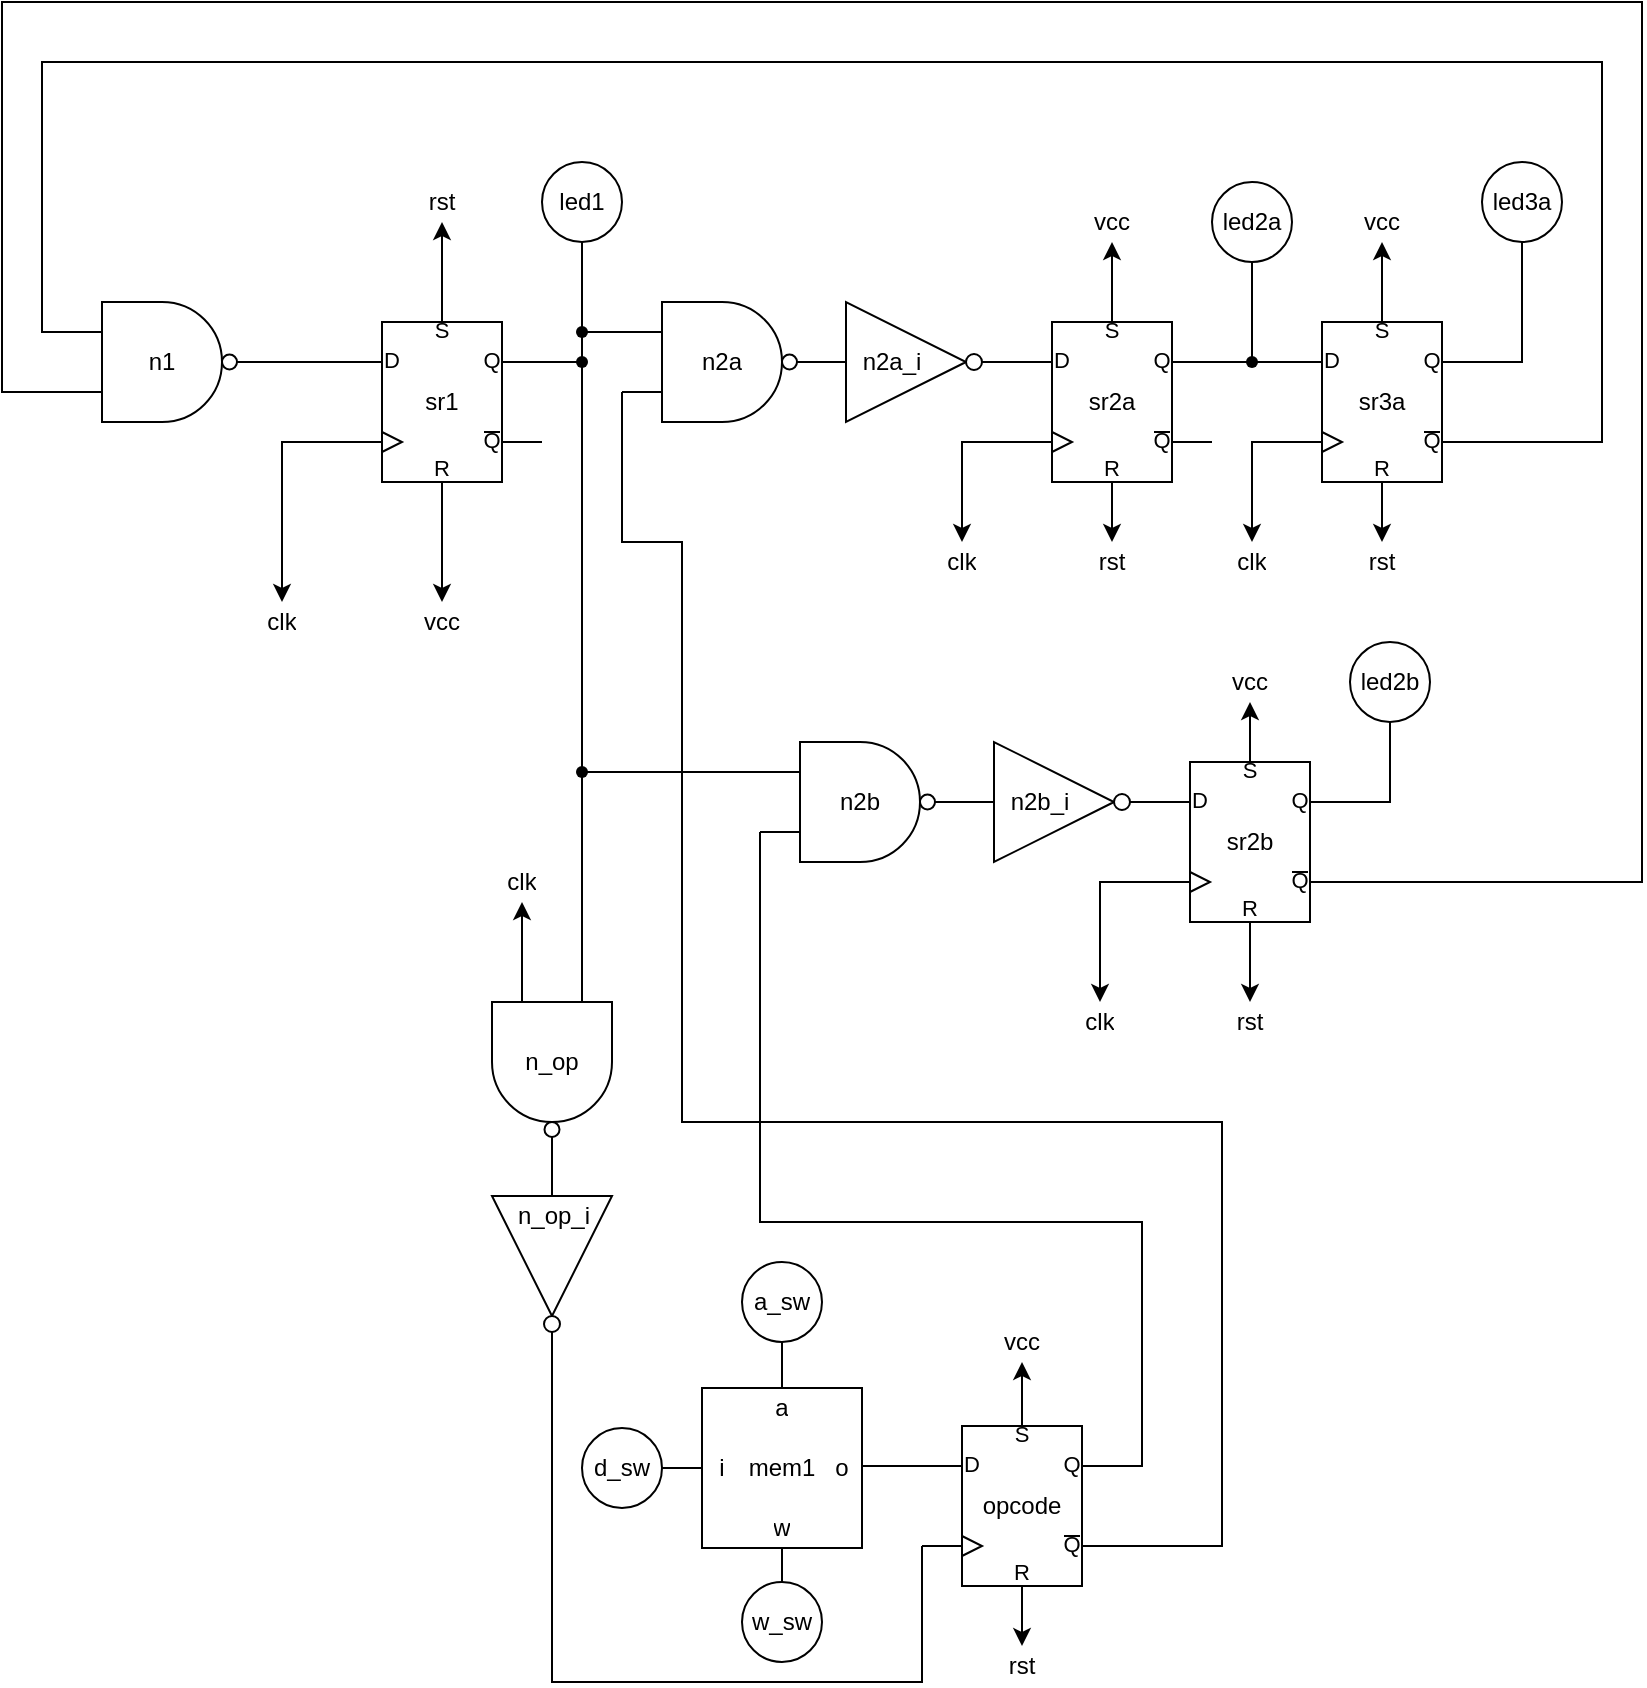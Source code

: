 <mxfile version="26.0.4">
  <diagram name="Page-1" id="ols5ZAotWdMcwQqlLd71">
    <mxGraphModel dx="941" dy="692" grid="1" gridSize="10" guides="1" tooltips="1" connect="1" arrows="1" fold="1" page="1" pageScale="1" pageWidth="850" pageHeight="1100" math="0" shadow="0">
      <root>
        <mxCell id="0" />
        <mxCell id="1" parent="0" />
        <mxCell id="SIL4l34SFurPrt0vSQxv-1" value="" style="verticalLabelPosition=bottom;shadow=0;dashed=0;align=center;html=1;verticalAlign=top;shape=mxgraph.electrical.logic_gates.logic_gate;operation=and;negating=1;negSize=0.15;" parent="1" vertex="1">
          <mxGeometry x="50" y="260" width="100" height="60" as="geometry" />
        </mxCell>
        <mxCell id="SIL4l34SFurPrt0vSQxv-12" style="edgeStyle=orthogonalEdgeStyle;rounded=0;orthogonalLoop=1;jettySize=auto;html=1;exitX=0.5;exitY=1;exitDx=0;exitDy=0;exitPerimeter=0;entryX=0.5;entryY=0;entryDx=0;entryDy=0;" parent="1" source="SIL4l34SFurPrt0vSQxv-2" target="SIL4l34SFurPrt0vSQxv-11" edge="1">
          <mxGeometry relative="1" as="geometry">
            <mxPoint x="250" y="420" as="targetPoint" />
          </mxGeometry>
        </mxCell>
        <mxCell id="SIL4l34SFurPrt0vSQxv-2" value="" style="verticalLabelPosition=bottom;shadow=0;dashed=0;align=center;html=1;verticalAlign=top;shape=mxgraph.electrical.logic_gates.d_type_rs_flip-flop;" parent="1" vertex="1">
          <mxGeometry x="190" y="260" width="100" height="100" as="geometry" />
        </mxCell>
        <mxCell id="SIL4l34SFurPrt0vSQxv-3" style="edgeStyle=orthogonalEdgeStyle;rounded=0;orthogonalLoop=1;jettySize=auto;html=1;entryX=0;entryY=0.3;entryDx=0;entryDy=0;entryPerimeter=0;endArrow=none;endFill=0;exitX=1;exitY=0.5;exitDx=0;exitDy=0;exitPerimeter=0;" parent="1" source="SIL4l34SFurPrt0vSQxv-1" target="SIL4l34SFurPrt0vSQxv-2" edge="1">
          <mxGeometry relative="1" as="geometry">
            <mxPoint x="170" y="255" as="sourcePoint" />
          </mxGeometry>
        </mxCell>
        <UserObject label="clk" placeholders="1" name="Variable" id="SIL4l34SFurPrt0vSQxv-6">
          <mxCell style="text;html=1;strokeColor=none;fillColor=none;align=center;verticalAlign=middle;whiteSpace=wrap;overflow=hidden;" parent="1" vertex="1">
            <mxGeometry x="120" y="410" width="80" height="20" as="geometry" />
          </mxCell>
        </UserObject>
        <mxCell id="SIL4l34SFurPrt0vSQxv-7" style="edgeStyle=orthogonalEdgeStyle;rounded=0;orthogonalLoop=1;jettySize=auto;html=1;exitX=0;exitY=0.7;exitDx=0;exitDy=0;exitPerimeter=0;entryX=0.5;entryY=0;entryDx=0;entryDy=0;" parent="1" source="SIL4l34SFurPrt0vSQxv-2" target="SIL4l34SFurPrt0vSQxv-6" edge="1">
          <mxGeometry relative="1" as="geometry">
            <mxPoint x="160" y="410" as="targetPoint" />
          </mxGeometry>
        </mxCell>
        <UserObject label="rst" placeholders="1" name="Variable" id="SIL4l34SFurPrt0vSQxv-8">
          <mxCell style="text;html=1;strokeColor=none;fillColor=none;align=center;verticalAlign=middle;whiteSpace=wrap;overflow=hidden;" parent="1" vertex="1">
            <mxGeometry x="200" y="200" width="80" height="20" as="geometry" />
          </mxCell>
        </UserObject>
        <mxCell id="SIL4l34SFurPrt0vSQxv-10" style="edgeStyle=orthogonalEdgeStyle;rounded=0;orthogonalLoop=1;jettySize=auto;html=1;exitX=0.5;exitY=0;exitDx=0;exitDy=0;exitPerimeter=0;entryX=0.5;entryY=1;entryDx=0;entryDy=0;" parent="1" source="SIL4l34SFurPrt0vSQxv-2" target="SIL4l34SFurPrt0vSQxv-8" edge="1">
          <mxGeometry relative="1" as="geometry">
            <mxPoint x="240" y="240" as="targetPoint" />
          </mxGeometry>
        </mxCell>
        <UserObject label="vcc" placeholders="1" name="Variable" id="SIL4l34SFurPrt0vSQxv-11">
          <mxCell style="text;html=1;strokeColor=none;fillColor=none;align=center;verticalAlign=middle;whiteSpace=wrap;overflow=hidden;" parent="1" vertex="1">
            <mxGeometry x="200" y="410" width="80" height="20" as="geometry" />
          </mxCell>
        </UserObject>
        <mxCell id="SIL4l34SFurPrt0vSQxv-13" value="led1" style="ellipse;whiteSpace=wrap;html=1;" parent="1" vertex="1">
          <mxGeometry x="290" y="190" width="40" height="40" as="geometry" />
        </mxCell>
        <mxCell id="SIL4l34SFurPrt0vSQxv-16" value="" style="verticalLabelPosition=bottom;shadow=0;dashed=0;align=center;html=1;verticalAlign=top;shape=mxgraph.electrical.logic_gates.logic_gate;operation=and;negating=1;negSize=0.15;" parent="1" vertex="1">
          <mxGeometry x="330" y="260" width="100" height="60" as="geometry" />
        </mxCell>
        <mxCell id="SIL4l34SFurPrt0vSQxv-17" value="" style="verticalLabelPosition=bottom;shadow=0;dashed=0;align=center;html=1;verticalAlign=top;shape=mxgraph.electrical.logic_gates.logic_gate;operation=and;negating=1;negSize=0.15;" parent="1" vertex="1">
          <mxGeometry x="399" y="480" width="100" height="60" as="geometry" />
        </mxCell>
        <mxCell id="SIL4l34SFurPrt0vSQxv-41" style="edgeStyle=orthogonalEdgeStyle;rounded=0;orthogonalLoop=1;jettySize=auto;html=1;exitX=0.5;exitY=1;exitDx=0;exitDy=0;exitPerimeter=0;entryX=0.5;entryY=0;entryDx=0;entryDy=0;" parent="1" source="SIL4l34SFurPrt0vSQxv-19" target="SIL4l34SFurPrt0vSQxv-40" edge="1">
          <mxGeometry relative="1" as="geometry" />
        </mxCell>
        <mxCell id="SIL4l34SFurPrt0vSQxv-57" style="edgeStyle=orthogonalEdgeStyle;rounded=0;orthogonalLoop=1;jettySize=auto;html=1;exitX=0.5;exitY=0;exitDx=0;exitDy=0;exitPerimeter=0;entryX=0.5;entryY=1;entryDx=0;entryDy=0;" parent="1" source="SIL4l34SFurPrt0vSQxv-19" target="SIL4l34SFurPrt0vSQxv-56" edge="1">
          <mxGeometry relative="1" as="geometry" />
        </mxCell>
        <mxCell id="SIL4l34SFurPrt0vSQxv-19" value="" style="verticalLabelPosition=bottom;shadow=0;dashed=0;align=center;html=1;verticalAlign=top;shape=mxgraph.electrical.logic_gates.d_type_rs_flip-flop;" parent="1" vertex="1">
          <mxGeometry x="525" y="260" width="100" height="100" as="geometry" />
        </mxCell>
        <mxCell id="SIL4l34SFurPrt0vSQxv-28" style="edgeStyle=orthogonalEdgeStyle;rounded=0;orthogonalLoop=1;jettySize=auto;html=1;exitX=1;exitY=0.3;exitDx=0;exitDy=0;exitPerimeter=0;endArrow=none;endFill=0;" parent="1" source="SIL4l34SFurPrt0vSQxv-21" target="SIL4l34SFurPrt0vSQxv-25" edge="1">
          <mxGeometry relative="1" as="geometry" />
        </mxCell>
        <mxCell id="SIL4l34SFurPrt0vSQxv-39" style="edgeStyle=orthogonalEdgeStyle;rounded=0;orthogonalLoop=1;jettySize=auto;html=1;exitX=0;exitY=0.7;exitDx=0;exitDy=0;exitPerimeter=0;entryX=0.5;entryY=0;entryDx=0;entryDy=0;" parent="1" source="SIL4l34SFurPrt0vSQxv-21" target="SIL4l34SFurPrt0vSQxv-37" edge="1">
          <mxGeometry relative="1" as="geometry" />
        </mxCell>
        <mxCell id="SIL4l34SFurPrt0vSQxv-43" style="edgeStyle=orthogonalEdgeStyle;rounded=0;orthogonalLoop=1;jettySize=auto;html=1;exitX=0.5;exitY=1;exitDx=0;exitDy=0;exitPerimeter=0;entryX=0.5;entryY=0;entryDx=0;entryDy=0;" parent="1" source="SIL4l34SFurPrt0vSQxv-21" target="SIL4l34SFurPrt0vSQxv-42" edge="1">
          <mxGeometry relative="1" as="geometry" />
        </mxCell>
        <mxCell id="SIL4l34SFurPrt0vSQxv-83" style="edgeStyle=orthogonalEdgeStyle;rounded=0;orthogonalLoop=1;jettySize=auto;html=1;exitX=0.5;exitY=0;exitDx=0;exitDy=0;exitPerimeter=0;entryX=0.5;entryY=1;entryDx=0;entryDy=0;" parent="1" source="SIL4l34SFurPrt0vSQxv-21" target="SIL4l34SFurPrt0vSQxv-82" edge="1">
          <mxGeometry relative="1" as="geometry" />
        </mxCell>
        <mxCell id="SIL4l34SFurPrt0vSQxv-21" value="" style="verticalLabelPosition=bottom;shadow=0;dashed=0;align=center;html=1;verticalAlign=top;shape=mxgraph.electrical.logic_gates.d_type_rs_flip-flop;" parent="1" vertex="1">
          <mxGeometry x="594" y="480" width="100" height="100" as="geometry" />
        </mxCell>
        <mxCell id="SIL4l34SFurPrt0vSQxv-23" value="led2a" style="ellipse;whiteSpace=wrap;html=1;" parent="1" vertex="1">
          <mxGeometry x="625" y="200" width="40" height="40" as="geometry" />
        </mxCell>
        <mxCell id="SIL4l34SFurPrt0vSQxv-25" value="led2b" style="ellipse;whiteSpace=wrap;html=1;" parent="1" vertex="1">
          <mxGeometry x="694" y="430" width="40" height="40" as="geometry" />
        </mxCell>
        <mxCell id="SIL4l34SFurPrt0vSQxv-30" value="" style="verticalLabelPosition=bottom;shadow=0;dashed=0;align=center;html=1;verticalAlign=top;shape=mxgraph.electrical.logic_gates.inverter_2" parent="1" vertex="1">
          <mxGeometry x="425" y="260" width="100" height="60" as="geometry" />
        </mxCell>
        <mxCell id="SIL4l34SFurPrt0vSQxv-31" style="edgeStyle=orthogonalEdgeStyle;rounded=0;orthogonalLoop=1;jettySize=auto;html=1;exitX=1;exitY=0.5;exitDx=0;exitDy=0;exitPerimeter=0;entryX=0;entryY=0.5;entryDx=0;entryDy=0;entryPerimeter=0;endArrow=none;endFill=0;" parent="1" source="SIL4l34SFurPrt0vSQxv-16" target="SIL4l34SFurPrt0vSQxv-30" edge="1">
          <mxGeometry relative="1" as="geometry" />
        </mxCell>
        <mxCell id="SIL4l34SFurPrt0vSQxv-32" style="edgeStyle=orthogonalEdgeStyle;rounded=0;orthogonalLoop=1;jettySize=auto;html=1;exitX=1;exitY=0.5;exitDx=0;exitDy=0;exitPerimeter=0;entryX=0;entryY=0.3;entryDx=0;entryDy=0;entryPerimeter=0;endArrow=none;endFill=0;" parent="1" source="SIL4l34SFurPrt0vSQxv-30" target="SIL4l34SFurPrt0vSQxv-19" edge="1">
          <mxGeometry relative="1" as="geometry" />
        </mxCell>
        <mxCell id="SIL4l34SFurPrt0vSQxv-33" value="" style="verticalLabelPosition=bottom;shadow=0;dashed=0;align=center;html=1;verticalAlign=top;shape=mxgraph.electrical.logic_gates.inverter_2" parent="1" vertex="1">
          <mxGeometry x="499" y="480" width="100" height="60" as="geometry" />
        </mxCell>
        <mxCell id="SIL4l34SFurPrt0vSQxv-34" style="edgeStyle=orthogonalEdgeStyle;rounded=0;orthogonalLoop=1;jettySize=auto;html=1;exitX=1;exitY=0.5;exitDx=0;exitDy=0;exitPerimeter=0;entryX=0;entryY=0.5;entryDx=0;entryDy=0;entryPerimeter=0;endArrow=none;endFill=0;" parent="1" source="SIL4l34SFurPrt0vSQxv-17" target="SIL4l34SFurPrt0vSQxv-33" edge="1">
          <mxGeometry relative="1" as="geometry" />
        </mxCell>
        <mxCell id="SIL4l34SFurPrt0vSQxv-35" style="edgeStyle=orthogonalEdgeStyle;rounded=0;orthogonalLoop=1;jettySize=auto;html=1;exitX=1;exitY=0.5;exitDx=0;exitDy=0;exitPerimeter=0;entryX=0;entryY=0.3;entryDx=0;entryDy=0;entryPerimeter=0;endArrow=none;endFill=0;" parent="1" source="SIL4l34SFurPrt0vSQxv-33" target="SIL4l34SFurPrt0vSQxv-21" edge="1">
          <mxGeometry relative="1" as="geometry" />
        </mxCell>
        <UserObject label="clk" placeholders="1" name="Variable" id="SIL4l34SFurPrt0vSQxv-36">
          <mxCell style="text;html=1;strokeColor=none;fillColor=none;align=center;verticalAlign=middle;whiteSpace=wrap;overflow=hidden;" parent="1" vertex="1">
            <mxGeometry x="460" y="380" width="80" height="20" as="geometry" />
          </mxCell>
        </UserObject>
        <UserObject label="clk" placeholders="1" name="Variable" id="SIL4l34SFurPrt0vSQxv-37">
          <mxCell style="text;html=1;strokeColor=none;fillColor=none;align=center;verticalAlign=middle;whiteSpace=wrap;overflow=hidden;" parent="1" vertex="1">
            <mxGeometry x="529" y="610" width="80" height="20" as="geometry" />
          </mxCell>
        </UserObject>
        <mxCell id="SIL4l34SFurPrt0vSQxv-38" style="edgeStyle=orthogonalEdgeStyle;rounded=0;orthogonalLoop=1;jettySize=auto;html=1;exitX=0;exitY=0.7;exitDx=0;exitDy=0;exitPerimeter=0;entryX=0.5;entryY=0;entryDx=0;entryDy=0;" parent="1" source="SIL4l34SFurPrt0vSQxv-19" target="SIL4l34SFurPrt0vSQxv-36" edge="1">
          <mxGeometry relative="1" as="geometry">
            <mxPoint x="530" y="360" as="targetPoint" />
          </mxGeometry>
        </mxCell>
        <UserObject label="rst" placeholders="1" name="Variable" id="SIL4l34SFurPrt0vSQxv-40">
          <mxCell style="text;html=1;strokeColor=none;fillColor=none;align=center;verticalAlign=middle;whiteSpace=wrap;overflow=hidden;" parent="1" vertex="1">
            <mxGeometry x="535" y="380" width="80" height="20" as="geometry" />
          </mxCell>
        </UserObject>
        <UserObject label="rst" placeholders="1" name="Variable" id="SIL4l34SFurPrt0vSQxv-42">
          <mxCell style="text;html=1;strokeColor=none;fillColor=none;align=center;verticalAlign=middle;whiteSpace=wrap;overflow=hidden;" parent="1" vertex="1">
            <mxGeometry x="604" y="610" width="80" height="20" as="geometry" />
          </mxCell>
        </UserObject>
        <mxCell id="SIL4l34SFurPrt0vSQxv-51" style="edgeStyle=orthogonalEdgeStyle;rounded=0;orthogonalLoop=1;jettySize=auto;html=1;exitX=0.5;exitY=1;exitDx=0;exitDy=0;exitPerimeter=0;entryX=0.5;entryY=0;entryDx=0;entryDy=0;" parent="1" source="SIL4l34SFurPrt0vSQxv-44" target="SIL4l34SFurPrt0vSQxv-48" edge="1">
          <mxGeometry relative="1" as="geometry" />
        </mxCell>
        <mxCell id="SIL4l34SFurPrt0vSQxv-55" style="edgeStyle=orthogonalEdgeStyle;rounded=0;orthogonalLoop=1;jettySize=auto;html=1;exitX=1;exitY=0.3;exitDx=0;exitDy=0;exitPerimeter=0;entryX=0.5;entryY=1;entryDx=0;entryDy=0;endArrow=none;endFill=0;" parent="1" source="SIL4l34SFurPrt0vSQxv-44" target="SIL4l34SFurPrt0vSQxv-54" edge="1">
          <mxGeometry relative="1" as="geometry" />
        </mxCell>
        <mxCell id="SIL4l34SFurPrt0vSQxv-59" style="edgeStyle=orthogonalEdgeStyle;rounded=0;orthogonalLoop=1;jettySize=auto;html=1;exitX=0.5;exitY=0;exitDx=0;exitDy=0;exitPerimeter=0;entryX=0.5;entryY=1;entryDx=0;entryDy=0;" parent="1" source="SIL4l34SFurPrt0vSQxv-44" target="SIL4l34SFurPrt0vSQxv-58" edge="1">
          <mxGeometry relative="1" as="geometry" />
        </mxCell>
        <mxCell id="SIL4l34SFurPrt0vSQxv-87" style="edgeStyle=orthogonalEdgeStyle;rounded=0;orthogonalLoop=1;jettySize=auto;html=1;exitX=0;exitY=0.7;exitDx=0;exitDy=0;exitPerimeter=0;entryX=0.5;entryY=0;entryDx=0;entryDy=0;" parent="1" source="SIL4l34SFurPrt0vSQxv-44" target="SIL4l34SFurPrt0vSQxv-46" edge="1">
          <mxGeometry relative="1" as="geometry">
            <Array as="points">
              <mxPoint x="645" y="330" />
            </Array>
          </mxGeometry>
        </mxCell>
        <mxCell id="SIL4l34SFurPrt0vSQxv-44" value="" style="verticalLabelPosition=bottom;shadow=0;dashed=0;align=center;html=1;verticalAlign=top;shape=mxgraph.electrical.logic_gates.d_type_rs_flip-flop;" parent="1" vertex="1">
          <mxGeometry x="660" y="260" width="100" height="100" as="geometry" />
        </mxCell>
        <UserObject label="clk" placeholders="1" name="Variable" id="SIL4l34SFurPrt0vSQxv-46">
          <mxCell style="text;html=1;strokeColor=none;fillColor=none;align=center;verticalAlign=middle;whiteSpace=wrap;overflow=hidden;" parent="1" vertex="1">
            <mxGeometry x="605" y="380" width="80" height="20" as="geometry" />
          </mxCell>
        </UserObject>
        <UserObject label="rst" placeholders="1" name="Variable" id="SIL4l34SFurPrt0vSQxv-48">
          <mxCell style="text;html=1;strokeColor=none;fillColor=none;align=center;verticalAlign=middle;whiteSpace=wrap;overflow=hidden;" parent="1" vertex="1">
            <mxGeometry x="670" y="380" width="80" height="20" as="geometry" />
          </mxCell>
        </UserObject>
        <mxCell id="SIL4l34SFurPrt0vSQxv-53" style="edgeStyle=orthogonalEdgeStyle;rounded=0;orthogonalLoop=1;jettySize=auto;html=1;exitX=1;exitY=0.7;exitDx=0;exitDy=0;exitPerimeter=0;entryX=0;entryY=0.75;entryDx=0;entryDy=0;entryPerimeter=0;endArrow=none;endFill=0;" parent="1" source="SIL4l34SFurPrt0vSQxv-21" target="SIL4l34SFurPrt0vSQxv-1" edge="1">
          <mxGeometry relative="1" as="geometry">
            <Array as="points">
              <mxPoint x="840" y="550" />
              <mxPoint x="840" y="110" />
              <mxPoint x="20" y="110" />
              <mxPoint x="20" y="305" />
            </Array>
          </mxGeometry>
        </mxCell>
        <mxCell id="SIL4l34SFurPrt0vSQxv-54" value="led3a" style="ellipse;whiteSpace=wrap;html=1;" parent="1" vertex="1">
          <mxGeometry x="760" y="190" width="40" height="40" as="geometry" />
        </mxCell>
        <UserObject label="vcc" placeholders="1" name="Variable" id="SIL4l34SFurPrt0vSQxv-56">
          <mxCell style="text;html=1;strokeColor=none;fillColor=none;align=center;verticalAlign=middle;whiteSpace=wrap;overflow=hidden;" parent="1" vertex="1">
            <mxGeometry x="535" y="210" width="80" height="20" as="geometry" />
          </mxCell>
        </UserObject>
        <UserObject label="vcc" placeholders="1" name="Variable" id="SIL4l34SFurPrt0vSQxv-58">
          <mxCell style="text;html=1;strokeColor=none;fillColor=none;align=center;verticalAlign=middle;whiteSpace=wrap;overflow=hidden;" parent="1" vertex="1">
            <mxGeometry x="670" y="210" width="80" height="20" as="geometry" />
          </mxCell>
        </UserObject>
        <UserObject label="sr1" placeholders="1" name="Variable" id="SIL4l34SFurPrt0vSQxv-60">
          <mxCell style="text;html=1;strokeColor=none;fillColor=none;align=center;verticalAlign=middle;whiteSpace=wrap;overflow=hidden;" parent="1" vertex="1">
            <mxGeometry x="200" y="300" width="80" height="20" as="geometry" />
          </mxCell>
        </UserObject>
        <UserObject label="sr2a" placeholders="1" name="Variable" id="SIL4l34SFurPrt0vSQxv-61">
          <mxCell style="text;html=1;strokeColor=none;fillColor=none;align=center;verticalAlign=middle;whiteSpace=wrap;overflow=hidden;" parent="1" vertex="1">
            <mxGeometry x="535" y="300" width="80" height="20" as="geometry" />
          </mxCell>
        </UserObject>
        <UserObject label="sr3a" placeholders="1" name="Variable" id="SIL4l34SFurPrt0vSQxv-62">
          <mxCell style="text;html=1;strokeColor=none;fillColor=none;align=center;verticalAlign=middle;whiteSpace=wrap;overflow=hidden;" parent="1" vertex="1">
            <mxGeometry x="670" y="300" width="80" height="20" as="geometry" />
          </mxCell>
        </UserObject>
        <UserObject label="sr2b" placeholders="1" name="Variable" id="SIL4l34SFurPrt0vSQxv-63">
          <mxCell style="text;html=1;strokeColor=none;fillColor=none;align=center;verticalAlign=middle;whiteSpace=wrap;overflow=hidden;" parent="1" vertex="1">
            <mxGeometry x="604" y="520" width="80" height="20" as="geometry" />
          </mxCell>
        </UserObject>
        <mxCell id="SIL4l34SFurPrt0vSQxv-65" value="" style="shape=waypoint;sketch=0;fillStyle=solid;size=6;pointerEvents=1;points=[];fillColor=none;resizable=0;rotatable=0;perimeter=centerPerimeter;snapToPoint=1;" parent="1" vertex="1">
          <mxGeometry x="635" y="280" width="20" height="20" as="geometry" />
        </mxCell>
        <mxCell id="SIL4l34SFurPrt0vSQxv-66" style="edgeStyle=orthogonalEdgeStyle;rounded=0;orthogonalLoop=1;jettySize=auto;html=1;exitX=1;exitY=0.3;exitDx=0;exitDy=0;exitPerimeter=0;entryX=0.35;entryY=0.475;entryDx=0;entryDy=0;entryPerimeter=0;endArrow=none;endFill=0;" parent="1" source="SIL4l34SFurPrt0vSQxv-19" target="SIL4l34SFurPrt0vSQxv-65" edge="1">
          <mxGeometry relative="1" as="geometry" />
        </mxCell>
        <mxCell id="SIL4l34SFurPrt0vSQxv-67" style="edgeStyle=orthogonalEdgeStyle;rounded=0;orthogonalLoop=1;jettySize=auto;html=1;exitX=0;exitY=0.3;exitDx=0;exitDy=0;exitPerimeter=0;entryX=0.3;entryY=0.55;entryDx=0;entryDy=0;entryPerimeter=0;endArrow=none;endFill=0;" parent="1" source="SIL4l34SFurPrt0vSQxv-44" target="SIL4l34SFurPrt0vSQxv-65" edge="1">
          <mxGeometry relative="1" as="geometry" />
        </mxCell>
        <mxCell id="SIL4l34SFurPrt0vSQxv-68" style="edgeStyle=orthogonalEdgeStyle;rounded=0;orthogonalLoop=1;jettySize=auto;html=1;exitX=0.5;exitY=1;exitDx=0;exitDy=0;entryX=0.4;entryY=0.15;entryDx=0;entryDy=0;entryPerimeter=0;endArrow=none;endFill=0;" parent="1" source="SIL4l34SFurPrt0vSQxv-23" target="SIL4l34SFurPrt0vSQxv-65" edge="1">
          <mxGeometry relative="1" as="geometry" />
        </mxCell>
        <mxCell id="SIL4l34SFurPrt0vSQxv-75" value="" style="shape=waypoint;sketch=0;fillStyle=solid;size=6;pointerEvents=1;points=[];fillColor=none;resizable=0;rotatable=0;perimeter=centerPerimeter;snapToPoint=1;" parent="1" vertex="1">
          <mxGeometry x="300" y="265" width="20" height="20" as="geometry" />
        </mxCell>
        <mxCell id="SIL4l34SFurPrt0vSQxv-79" style="edgeStyle=orthogonalEdgeStyle;rounded=0;orthogonalLoop=1;jettySize=auto;html=1;exitX=0;exitY=0.25;exitDx=0;exitDy=0;exitPerimeter=0;entryX=0.625;entryY=0.475;entryDx=0;entryDy=0;entryPerimeter=0;endArrow=none;endFill=0;" parent="1" source="SIL4l34SFurPrt0vSQxv-16" target="SIL4l34SFurPrt0vSQxv-75" edge="1">
          <mxGeometry relative="1" as="geometry" />
        </mxCell>
        <mxCell id="SIL4l34SFurPrt0vSQxv-80" style="edgeStyle=orthogonalEdgeStyle;rounded=0;orthogonalLoop=1;jettySize=auto;html=1;exitX=0.5;exitY=1;exitDx=0;exitDy=0;entryX=0.525;entryY=0.05;entryDx=0;entryDy=0;entryPerimeter=0;endArrow=none;endFill=0;" parent="1" source="SIL4l34SFurPrt0vSQxv-13" target="SIL4l34SFurPrt0vSQxv-75" edge="1">
          <mxGeometry relative="1" as="geometry" />
        </mxCell>
        <UserObject label="vcc" placeholders="1" name="Variable" id="SIL4l34SFurPrt0vSQxv-82">
          <mxCell style="text;html=1;strokeColor=none;fillColor=none;align=center;verticalAlign=middle;whiteSpace=wrap;overflow=hidden;" parent="1" vertex="1">
            <mxGeometry x="604" y="440" width="80" height="20" as="geometry" />
          </mxCell>
        </UserObject>
        <UserObject label="n1" placeholders="1" name="Variable" id="SIL4l34SFurPrt0vSQxv-88">
          <mxCell style="text;html=1;strokeColor=none;fillColor=none;align=center;verticalAlign=middle;whiteSpace=wrap;overflow=hidden;" parent="1" vertex="1">
            <mxGeometry x="60" y="280" width="80" height="20" as="geometry" />
          </mxCell>
        </UserObject>
        <UserObject label="n2a" placeholders="1" name="Variable" id="SIL4l34SFurPrt0vSQxv-89">
          <mxCell style="text;html=1;strokeColor=none;fillColor=none;align=center;verticalAlign=middle;whiteSpace=wrap;overflow=hidden;" parent="1" vertex="1">
            <mxGeometry x="340" y="280" width="80" height="20" as="geometry" />
          </mxCell>
        </UserObject>
        <UserObject label="n2b_i" placeholders="1" name="Variable" id="6NeNLUVSYthLIgCg6Z7s-1">
          <mxCell style="text;html=1;strokeColor=none;fillColor=none;align=center;verticalAlign=middle;whiteSpace=wrap;overflow=hidden;" vertex="1" parent="1">
            <mxGeometry x="499" y="500" width="80" height="20" as="geometry" />
          </mxCell>
        </UserObject>
        <UserObject label="n2a_i" placeholders="1" name="Variable" id="6NeNLUVSYthLIgCg6Z7s-2">
          <mxCell style="text;html=1;strokeColor=none;fillColor=none;align=center;verticalAlign=middle;whiteSpace=wrap;overflow=hidden;" vertex="1" parent="1">
            <mxGeometry x="425" y="280" width="80" height="20" as="geometry" />
          </mxCell>
        </UserObject>
        <UserObject label="n2b" placeholders="1" name="Variable" id="6NeNLUVSYthLIgCg6Z7s-3">
          <mxCell style="text;html=1;strokeColor=none;fillColor=none;align=center;verticalAlign=middle;whiteSpace=wrap;overflow=hidden;" vertex="1" parent="1">
            <mxGeometry x="409" y="500" width="80" height="20" as="geometry" />
          </mxCell>
        </UserObject>
        <mxCell id="6NeNLUVSYthLIgCg6Z7s-46" style="edgeStyle=orthogonalEdgeStyle;rounded=0;orthogonalLoop=1;jettySize=auto;html=1;exitX=0.5;exitY=1;exitDx=0;exitDy=0;exitPerimeter=0;entryX=0.5;entryY=0;entryDx=0;entryDy=0;" edge="1" parent="1" source="6NeNLUVSYthLIgCg6Z7s-10" target="6NeNLUVSYthLIgCg6Z7s-45">
          <mxGeometry relative="1" as="geometry" />
        </mxCell>
        <mxCell id="6NeNLUVSYthLIgCg6Z7s-57" style="edgeStyle=orthogonalEdgeStyle;rounded=0;orthogonalLoop=1;jettySize=auto;html=1;exitX=0.5;exitY=0;exitDx=0;exitDy=0;exitPerimeter=0;entryX=0.5;entryY=1;entryDx=0;entryDy=0;" edge="1" parent="1" source="6NeNLUVSYthLIgCg6Z7s-10" target="6NeNLUVSYthLIgCg6Z7s-56">
          <mxGeometry relative="1" as="geometry" />
        </mxCell>
        <mxCell id="6NeNLUVSYthLIgCg6Z7s-10" value="" style="verticalLabelPosition=bottom;shadow=0;dashed=0;align=center;html=1;verticalAlign=top;shape=mxgraph.electrical.logic_gates.d_type_rs_flip-flop;" vertex="1" parent="1">
          <mxGeometry x="480" y="812" width="100" height="100" as="geometry" />
        </mxCell>
        <mxCell id="6NeNLUVSYthLIgCg6Z7s-18" value="" style="verticalLabelPosition=bottom;shadow=0;dashed=0;align=center;html=1;verticalAlign=top;shape=mxgraph.electrical.logic_gates.inverter_2;direction=south;" vertex="1" parent="1">
          <mxGeometry x="265" y="690" width="60" height="100" as="geometry" />
        </mxCell>
        <mxCell id="6NeNLUVSYthLIgCg6Z7s-40" style="edgeStyle=orthogonalEdgeStyle;rounded=0;orthogonalLoop=1;jettySize=auto;html=1;exitX=0;exitY=0.75;exitDx=0;exitDy=0;exitPerimeter=0;entryX=0.5;entryY=1;entryDx=0;entryDy=0;" edge="1" parent="1" source="6NeNLUVSYthLIgCg6Z7s-20" target="6NeNLUVSYthLIgCg6Z7s-39">
          <mxGeometry relative="1" as="geometry" />
        </mxCell>
        <mxCell id="6NeNLUVSYthLIgCg6Z7s-20" value="" style="verticalLabelPosition=bottom;shadow=0;dashed=0;align=center;html=1;verticalAlign=top;shape=mxgraph.electrical.logic_gates.logic_gate;operation=and;negating=1;negSize=0.15;direction=south;" vertex="1" parent="1">
          <mxGeometry x="265" y="590" width="60" height="100" as="geometry" />
        </mxCell>
        <mxCell id="6NeNLUVSYthLIgCg6Z7s-21" style="edgeStyle=orthogonalEdgeStyle;rounded=0;orthogonalLoop=1;jettySize=auto;html=1;exitX=1;exitY=0.5;exitDx=0;exitDy=0;exitPerimeter=0;entryX=0;entryY=0.5;entryDx=0;entryDy=0;entryPerimeter=0;endArrow=none;endFill=0;" edge="1" parent="1" source="6NeNLUVSYthLIgCg6Z7s-20" target="6NeNLUVSYthLIgCg6Z7s-18">
          <mxGeometry relative="1" as="geometry" />
        </mxCell>
        <mxCell id="6NeNLUVSYthLIgCg6Z7s-26" value="" style="shape=waypoint;sketch=0;fillStyle=solid;size=6;pointerEvents=1;points=[];fillColor=none;resizable=0;rotatable=0;perimeter=centerPerimeter;snapToPoint=1;" vertex="1" parent="1">
          <mxGeometry x="300" y="280" width="20" height="20" as="geometry" />
        </mxCell>
        <mxCell id="6NeNLUVSYthLIgCg6Z7s-27" style="edgeStyle=orthogonalEdgeStyle;rounded=0;orthogonalLoop=1;jettySize=auto;html=1;exitX=1;exitY=0.7;exitDx=0;exitDy=0;exitPerimeter=0;entryX=0;entryY=0.25;entryDx=0;entryDy=0;entryPerimeter=0;endArrow=none;endFill=0;" edge="1" parent="1" source="SIL4l34SFurPrt0vSQxv-44" target="SIL4l34SFurPrt0vSQxv-1">
          <mxGeometry relative="1" as="geometry">
            <Array as="points">
              <mxPoint x="820" y="330" />
              <mxPoint x="820" y="140" />
              <mxPoint x="40" y="140" />
              <mxPoint x="40" y="275" />
            </Array>
          </mxGeometry>
        </mxCell>
        <mxCell id="6NeNLUVSYthLIgCg6Z7s-28" style="edgeStyle=orthogonalEdgeStyle;rounded=0;orthogonalLoop=1;jettySize=auto;html=1;exitX=1;exitY=0.3;exitDx=0;exitDy=0;exitPerimeter=0;entryX=0.425;entryY=0.575;entryDx=0;entryDy=0;entryPerimeter=0;endArrow=none;endFill=0;" edge="1" parent="1" source="SIL4l34SFurPrt0vSQxv-2" target="6NeNLUVSYthLIgCg6Z7s-26">
          <mxGeometry relative="1" as="geometry" />
        </mxCell>
        <mxCell id="6NeNLUVSYthLIgCg6Z7s-31" style="edgeStyle=orthogonalEdgeStyle;rounded=0;orthogonalLoop=1;jettySize=auto;html=1;exitX=0.5;exitY=0.75;exitDx=0;exitDy=0;exitPerimeter=0;endArrow=none;endFill=0;" edge="1" parent="1" source="SIL4l34SFurPrt0vSQxv-75">
          <mxGeometry relative="1" as="geometry">
            <mxPoint x="310" y="290" as="targetPoint" />
            <mxPoint x="385" y="370" as="sourcePoint" />
          </mxGeometry>
        </mxCell>
        <mxCell id="6NeNLUVSYthLIgCg6Z7s-34" value="" style="shape=waypoint;sketch=0;fillStyle=solid;size=6;pointerEvents=1;points=[];fillColor=none;resizable=0;rotatable=0;perimeter=centerPerimeter;snapToPoint=1;" vertex="1" parent="1">
          <mxGeometry x="300" y="485" width="20" height="20" as="geometry" />
        </mxCell>
        <mxCell id="6NeNLUVSYthLIgCg6Z7s-35" style="edgeStyle=orthogonalEdgeStyle;rounded=0;orthogonalLoop=1;jettySize=auto;html=1;exitX=0;exitY=0.25;exitDx=0;exitDy=0;exitPerimeter=0;entryX=0.625;entryY=0.65;entryDx=0;entryDy=0;entryPerimeter=0;endArrow=none;endFill=0;" edge="1" parent="1" source="SIL4l34SFurPrt0vSQxv-17" target="6NeNLUVSYthLIgCg6Z7s-34">
          <mxGeometry relative="1" as="geometry" />
        </mxCell>
        <mxCell id="6NeNLUVSYthLIgCg6Z7s-36" style="edgeStyle=orthogonalEdgeStyle;rounded=0;orthogonalLoop=1;jettySize=auto;html=1;entryX=0.425;entryY=1.1;entryDx=0;entryDy=0;entryPerimeter=0;endArrow=none;endFill=0;" edge="1" parent="1" source="6NeNLUVSYthLIgCg6Z7s-34" target="6NeNLUVSYthLIgCg6Z7s-26">
          <mxGeometry relative="1" as="geometry" />
        </mxCell>
        <mxCell id="6NeNLUVSYthLIgCg6Z7s-38" style="edgeStyle=orthogonalEdgeStyle;rounded=0;orthogonalLoop=1;jettySize=auto;html=1;exitX=0;exitY=0.25;exitDx=0;exitDy=0;exitPerimeter=0;entryX=0.575;entryY=1.05;entryDx=0;entryDy=0;entryPerimeter=0;endArrow=none;endFill=0;" edge="1" parent="1" source="6NeNLUVSYthLIgCg6Z7s-20" target="6NeNLUVSYthLIgCg6Z7s-34">
          <mxGeometry relative="1" as="geometry" />
        </mxCell>
        <UserObject label="clk" placeholders="1" name="Variable" id="6NeNLUVSYthLIgCg6Z7s-39">
          <mxCell style="text;html=1;strokeColor=none;fillColor=none;align=center;verticalAlign=middle;whiteSpace=wrap;overflow=hidden;" vertex="1" parent="1">
            <mxGeometry x="240" y="540" width="80" height="20" as="geometry" />
          </mxCell>
        </UserObject>
        <UserObject label="opcode" placeholders="1" name="Variable" id="6NeNLUVSYthLIgCg6Z7s-41">
          <mxCell style="text;html=1;strokeColor=none;fillColor=none;align=center;verticalAlign=middle;whiteSpace=wrap;overflow=hidden;" vertex="1" parent="1">
            <mxGeometry x="490" y="852" width="80" height="20" as="geometry" />
          </mxCell>
        </UserObject>
        <UserObject label="n_op" placeholders="1" name="Variable" id="6NeNLUVSYthLIgCg6Z7s-11">
          <mxCell style="text;html=1;strokeColor=none;fillColor=none;align=center;verticalAlign=middle;whiteSpace=wrap;overflow=hidden;" vertex="1" parent="1">
            <mxGeometry x="255" y="630" width="80" height="20" as="geometry" />
          </mxCell>
        </UserObject>
        <UserObject label="n_op_i" placeholders="1" name="Variable" id="6NeNLUVSYthLIgCg6Z7s-42">
          <mxCell style="text;html=1;strokeColor=none;fillColor=none;align=center;verticalAlign=middle;whiteSpace=wrap;overflow=hidden;" vertex="1" parent="1">
            <mxGeometry x="256" y="707" width="80" height="20" as="geometry" />
          </mxCell>
        </UserObject>
        <mxCell id="6NeNLUVSYthLIgCg6Z7s-43" style="edgeStyle=orthogonalEdgeStyle;rounded=0;orthogonalLoop=1;jettySize=auto;html=1;exitX=0;exitY=0.75;exitDx=0;exitDy=0;exitPerimeter=0;entryX=1;entryY=0.3;entryDx=0;entryDy=0;entryPerimeter=0;endArrow=none;endFill=0;" edge="1" parent="1" source="SIL4l34SFurPrt0vSQxv-17" target="6NeNLUVSYthLIgCg6Z7s-10">
          <mxGeometry relative="1" as="geometry">
            <Array as="points">
              <mxPoint x="399" y="720" />
              <mxPoint x="590" y="720" />
              <mxPoint x="590" y="842" />
            </Array>
          </mxGeometry>
        </mxCell>
        <mxCell id="6NeNLUVSYthLIgCg6Z7s-44" style="edgeStyle=orthogonalEdgeStyle;rounded=0;orthogonalLoop=1;jettySize=auto;html=1;exitX=0;exitY=0.75;exitDx=0;exitDy=0;exitPerimeter=0;entryX=1;entryY=0.7;entryDx=0;entryDy=0;entryPerimeter=0;endArrow=none;endFill=0;" edge="1" parent="1" source="SIL4l34SFurPrt0vSQxv-16" target="6NeNLUVSYthLIgCg6Z7s-10">
          <mxGeometry relative="1" as="geometry">
            <Array as="points">
              <mxPoint x="330" y="380" />
              <mxPoint x="360" y="380" />
              <mxPoint x="360" y="670" />
              <mxPoint x="630" y="670" />
              <mxPoint x="630" y="882" />
            </Array>
          </mxGeometry>
        </mxCell>
        <UserObject label="rst" placeholders="1" name="Variable" id="6NeNLUVSYthLIgCg6Z7s-45">
          <mxCell style="text;html=1;strokeColor=none;fillColor=none;align=center;verticalAlign=middle;whiteSpace=wrap;overflow=hidden;" vertex="1" parent="1">
            <mxGeometry x="490" y="932" width="80" height="20" as="geometry" />
          </mxCell>
        </UserObject>
        <mxCell id="6NeNLUVSYthLIgCg6Z7s-47" style="edgeStyle=orthogonalEdgeStyle;rounded=0;orthogonalLoop=1;jettySize=auto;html=1;exitX=1;exitY=0.5;exitDx=0;exitDy=0;exitPerimeter=0;entryX=0;entryY=0.7;entryDx=0;entryDy=0;entryPerimeter=0;endArrow=none;endFill=0;" edge="1" parent="1" source="6NeNLUVSYthLIgCg6Z7s-18" target="6NeNLUVSYthLIgCg6Z7s-10">
          <mxGeometry relative="1" as="geometry">
            <Array as="points">
              <mxPoint x="295" y="950" />
              <mxPoint x="480" y="950" />
            </Array>
          </mxGeometry>
        </mxCell>
        <mxCell id="6NeNLUVSYthLIgCg6Z7s-48" value="" style="group" vertex="1" connectable="0" parent="1">
          <mxGeometry x="340" y="803" width="140" height="80" as="geometry" />
        </mxCell>
        <mxCell id="6NeNLUVSYthLIgCg6Z7s-17" style="edgeStyle=orthogonalEdgeStyle;rounded=0;orthogonalLoop=1;jettySize=auto;html=1;entryX=0.619;entryY=0.45;entryDx=0;entryDy=0;entryPerimeter=0;endArrow=none;endFill=0;exitX=0;exitY=0.3;exitDx=0;exitDy=0;exitPerimeter=0;" edge="1" parent="6NeNLUVSYthLIgCg6Z7s-48" source="6NeNLUVSYthLIgCg6Z7s-10" target="6NeNLUVSYthLIgCg6Z7s-9">
          <mxGeometry relative="1" as="geometry">
            <mxPoint x="140" y="40" as="sourcePoint" />
            <Array as="points" />
          </mxGeometry>
        </mxCell>
        <mxCell id="6NeNLUVSYthLIgCg6Z7s-5" value="mem1" style="whiteSpace=wrap;html=1;aspect=fixed;container=0;" vertex="1" parent="6NeNLUVSYthLIgCg6Z7s-48">
          <mxGeometry x="30" width="80" height="80" as="geometry" />
        </mxCell>
        <UserObject label="a" placeholders="1" name="Variable" id="6NeNLUVSYthLIgCg6Z7s-6">
          <mxCell style="text;html=1;strokeColor=none;fillColor=none;align=center;verticalAlign=middle;whiteSpace=wrap;overflow=hidden;container=0;" vertex="1" parent="6NeNLUVSYthLIgCg6Z7s-48">
            <mxGeometry x="30" width="80" height="20" as="geometry" />
          </mxCell>
        </UserObject>
        <UserObject label="w" placeholders="1" name="Variable" id="6NeNLUVSYthLIgCg6Z7s-7">
          <mxCell style="text;html=1;strokeColor=none;fillColor=none;align=center;verticalAlign=middle;whiteSpace=wrap;overflow=hidden;container=0;" vertex="1" parent="6NeNLUVSYthLIgCg6Z7s-48">
            <mxGeometry x="30" y="60" width="80" height="20" as="geometry" />
          </mxCell>
        </UserObject>
        <UserObject label="i" placeholders="1" name="Variable" id="6NeNLUVSYthLIgCg6Z7s-8">
          <mxCell style="text;html=1;strokeColor=none;fillColor=none;align=center;verticalAlign=middle;whiteSpace=wrap;overflow=hidden;container=0;" vertex="1" parent="6NeNLUVSYthLIgCg6Z7s-48">
            <mxGeometry y="30" width="80" height="20" as="geometry" />
          </mxCell>
        </UserObject>
        <UserObject label="o" placeholders="1" name="Variable" id="6NeNLUVSYthLIgCg6Z7s-9">
          <mxCell style="text;html=1;strokeColor=none;fillColor=none;align=center;verticalAlign=middle;whiteSpace=wrap;overflow=hidden;container=0;" vertex="1" parent="6NeNLUVSYthLIgCg6Z7s-48">
            <mxGeometry x="60" y="30" width="80" height="20" as="geometry" />
          </mxCell>
        </UserObject>
        <mxCell id="6NeNLUVSYthLIgCg6Z7s-50" style="edgeStyle=orthogonalEdgeStyle;rounded=0;orthogonalLoop=1;jettySize=auto;html=1;exitX=0.5;exitY=1;exitDx=0;exitDy=0;entryX=0.5;entryY=0;entryDx=0;entryDy=0;endArrow=none;endFill=0;" edge="1" parent="1" source="6NeNLUVSYthLIgCg6Z7s-49" target="6NeNLUVSYthLIgCg6Z7s-6">
          <mxGeometry relative="1" as="geometry" />
        </mxCell>
        <mxCell id="6NeNLUVSYthLIgCg6Z7s-49" value="a_sw" style="ellipse;whiteSpace=wrap;html=1;" vertex="1" parent="1">
          <mxGeometry x="390" y="740" width="40" height="40" as="geometry" />
        </mxCell>
        <mxCell id="6NeNLUVSYthLIgCg6Z7s-55" style="edgeStyle=orthogonalEdgeStyle;rounded=0;orthogonalLoop=1;jettySize=auto;html=1;exitX=1;exitY=0.5;exitDx=0;exitDy=0;endArrow=none;endFill=0;" edge="1" parent="1" source="6NeNLUVSYthLIgCg6Z7s-51">
          <mxGeometry relative="1" as="geometry">
            <mxPoint x="370" y="843" as="targetPoint" />
          </mxGeometry>
        </mxCell>
        <mxCell id="6NeNLUVSYthLIgCg6Z7s-51" value="d_sw" style="ellipse;whiteSpace=wrap;html=1;" vertex="1" parent="1">
          <mxGeometry x="310" y="823" width="40" height="40" as="geometry" />
        </mxCell>
        <mxCell id="6NeNLUVSYthLIgCg6Z7s-52" value="w_sw" style="ellipse;whiteSpace=wrap;html=1;" vertex="1" parent="1">
          <mxGeometry x="390" y="900" width="40" height="40" as="geometry" />
        </mxCell>
        <mxCell id="6NeNLUVSYthLIgCg6Z7s-53" style="edgeStyle=orthogonalEdgeStyle;rounded=0;orthogonalLoop=1;jettySize=auto;html=1;entryX=0.5;entryY=0;entryDx=0;entryDy=0;endArrow=none;endFill=0;exitX=0.5;exitY=1;exitDx=0;exitDy=0;" edge="1" parent="1" source="6NeNLUVSYthLIgCg6Z7s-7" target="6NeNLUVSYthLIgCg6Z7s-52">
          <mxGeometry relative="1" as="geometry">
            <mxPoint x="430" y="890" as="sourcePoint" />
            <mxPoint x="420" y="813" as="targetPoint" />
          </mxGeometry>
        </mxCell>
        <UserObject label="vcc" placeholders="1" name="Variable" id="6NeNLUVSYthLIgCg6Z7s-56">
          <mxCell style="text;html=1;strokeColor=none;fillColor=none;align=center;verticalAlign=middle;whiteSpace=wrap;overflow=hidden;" vertex="1" parent="1">
            <mxGeometry x="490" y="770" width="80" height="20" as="geometry" />
          </mxCell>
        </UserObject>
      </root>
    </mxGraphModel>
  </diagram>
</mxfile>
